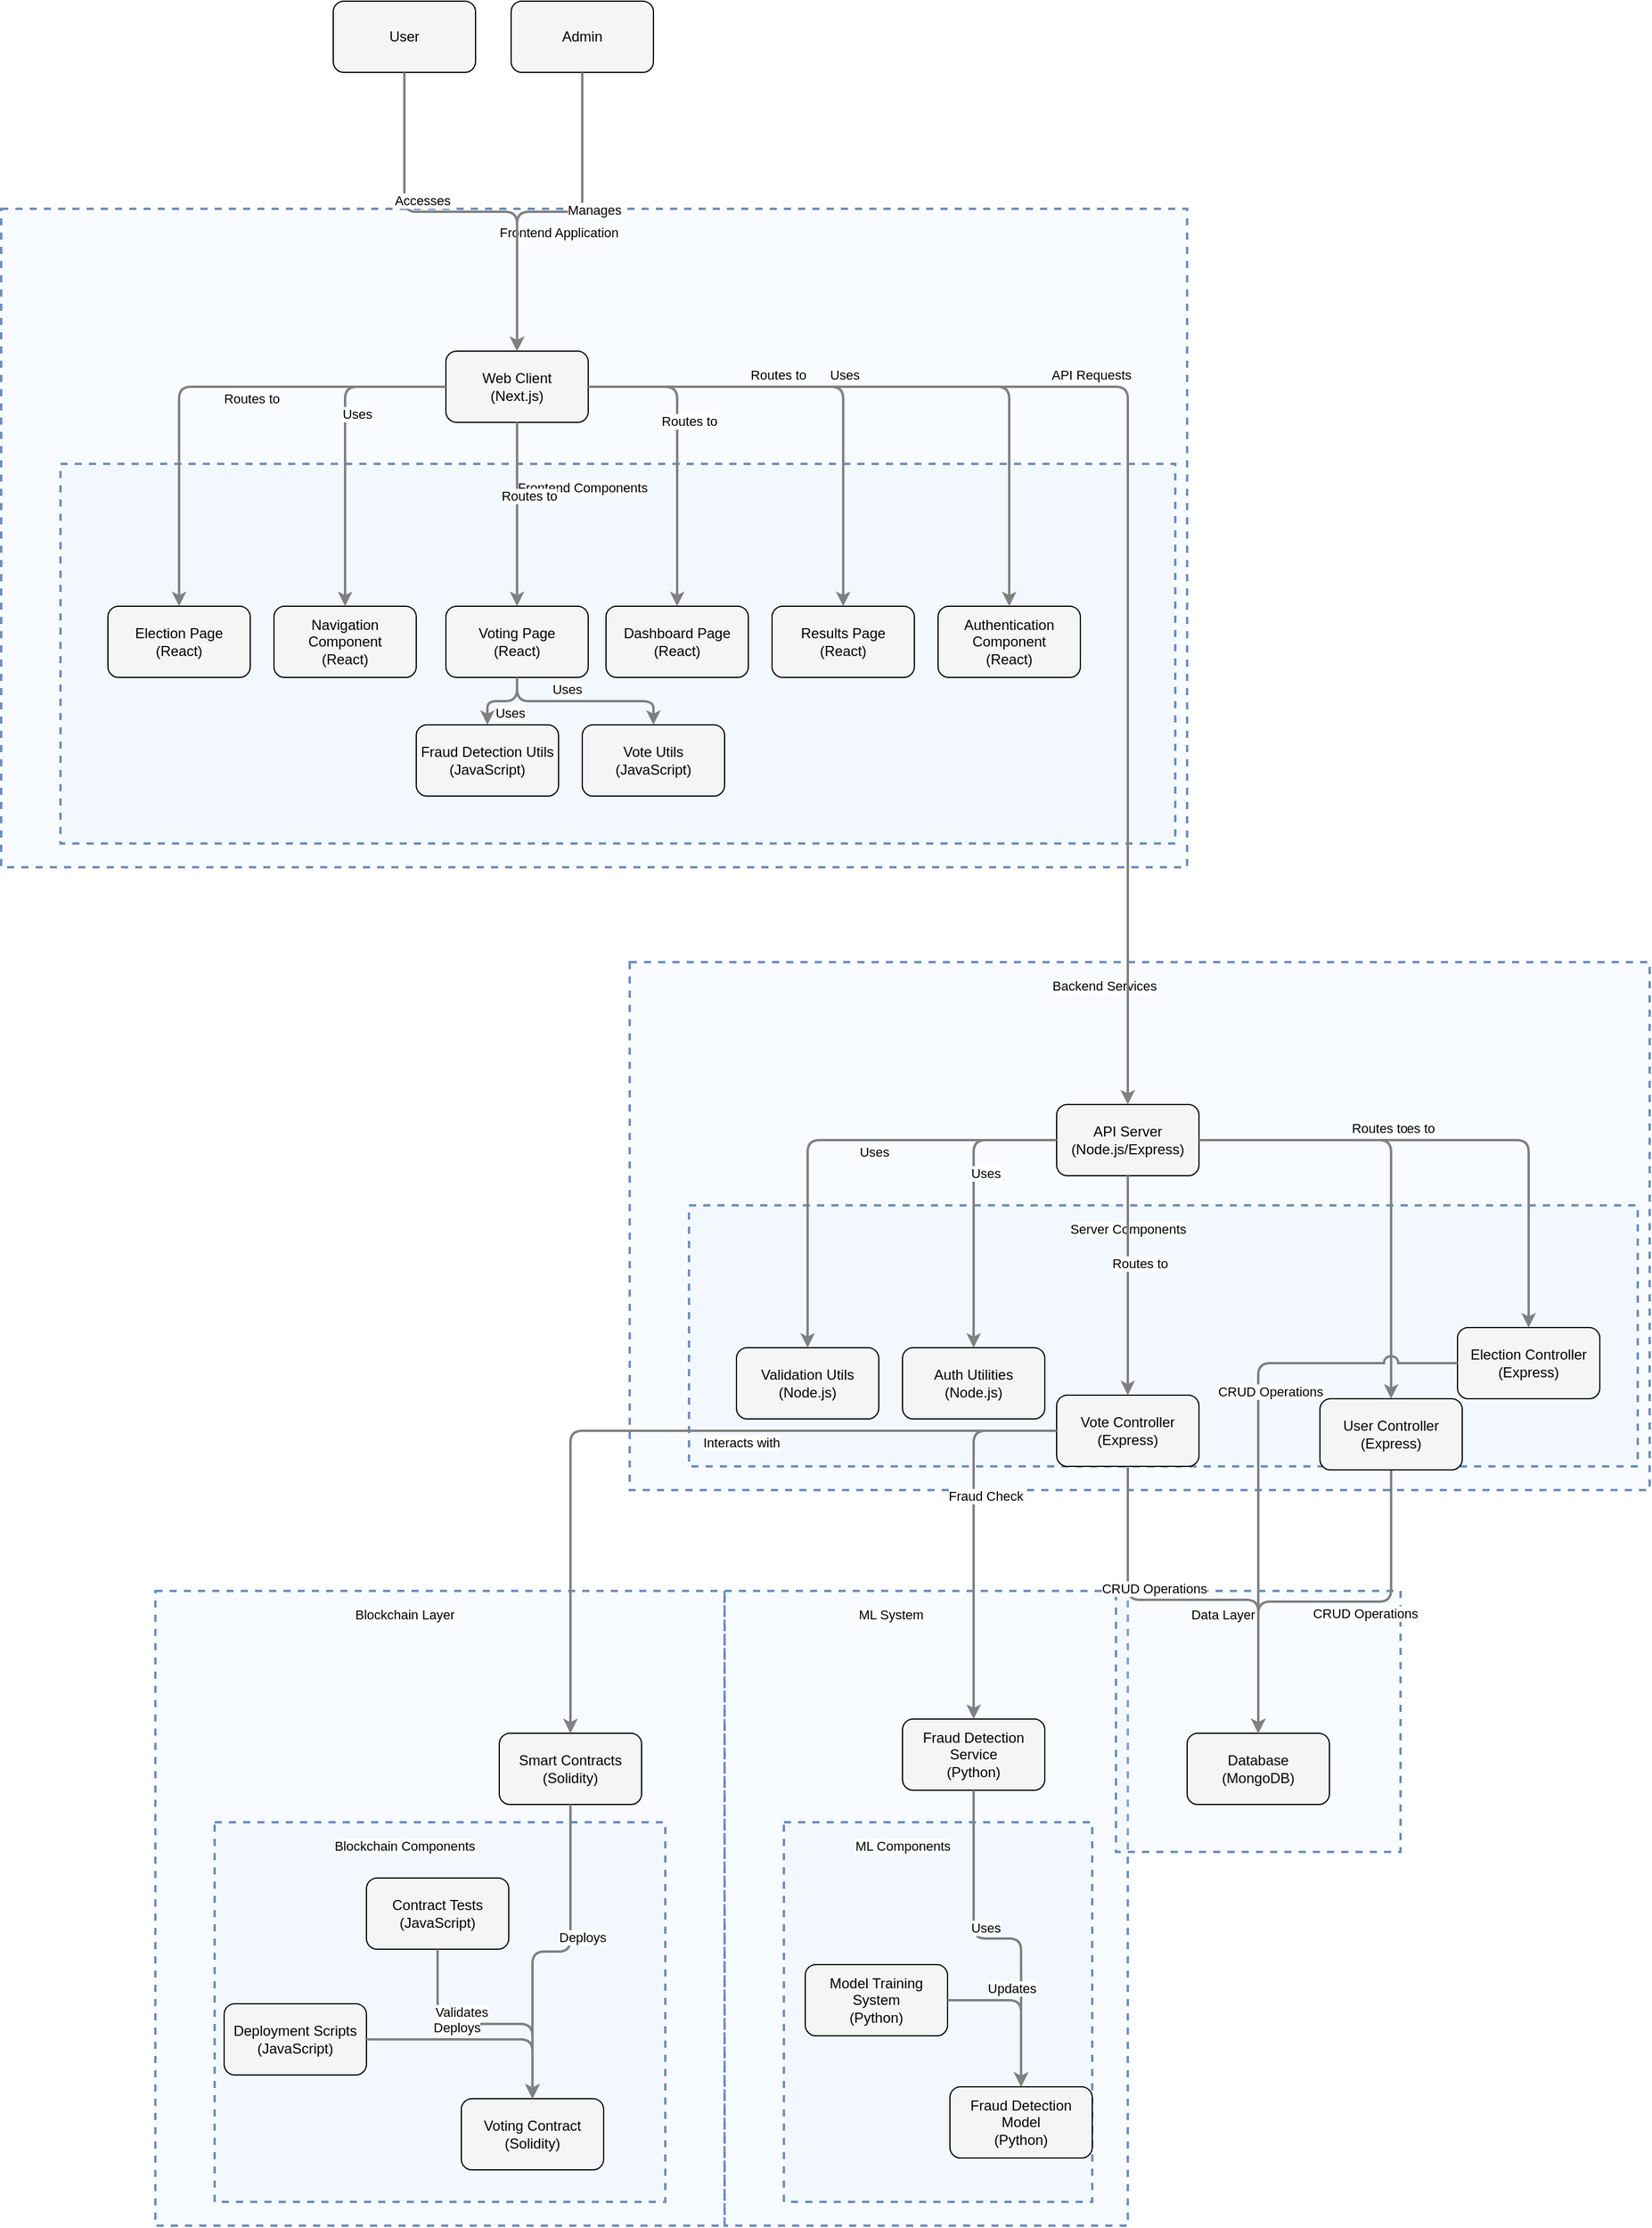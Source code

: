 <mxfile version="26.0.5">
  <diagram id="codeviz-diagram" name="System Diagram">
    <mxGraphModel dx="2333" dy="1160" grid="1" gridSize="10" guides="1" tooltips="1" connect="1" arrows="1" fold="1" page="1" pageScale="1" pageWidth="1169" pageHeight="827" math="0" shadow="0">
      <root>
        <mxCell id="0" />
        <mxCell id="1" parent="0" />
        <mxCell id="subGraph1" value="" style="html=1;whiteSpace=wrap;container=1;fillColor=#dae8fc;strokeColor=#6c8ebf;dashed=1;fillOpacity=20;strokeWidth=2;containerType=none;recursiveResize=0;movable=1;resizable=1;autosize=0;dropTarget=0" parent="1" vertex="1">
          <mxGeometry x="32" y="187" width="1000" height="555" as="geometry" />
        </mxCell>
        <mxCell id="subGraph0" value="" style="html=1;whiteSpace=wrap;container=1;fillColor=#dae8fc;strokeColor=#6c8ebf;dashed=1;fillOpacity=20;strokeWidth=2;containerType=none;recursiveResize=0;movable=1;resizable=1;autosize=0;dropTarget=0" parent="subGraph1" vertex="1">
          <mxGeometry x="50" y="215" width="940" height="320" as="geometry" />
        </mxCell>
        <mxCell id="AuthComponent" value="Authentication Component&lt;br&gt;(React)" style="rounded=1;whiteSpace=wrap;html=1;fillColor=#f5f5f5" parent="subGraph0" vertex="1">
          <mxGeometry x="740" y="120" width="120" height="60" as="geometry" />
        </mxCell>
        <mxCell id="DashboardPage" value="Dashboard Page&lt;br&gt;(React)" style="rounded=1;whiteSpace=wrap;html=1;fillColor=#f5f5f5" parent="subGraph0" vertex="1">
          <mxGeometry x="460" y="120" width="120" height="60" as="geometry" />
        </mxCell>
        <mxCell id="ElectionPage" value="Election Page&lt;br&gt;(React)" style="rounded=1;whiteSpace=wrap;html=1;fillColor=#f5f5f5" parent="subGraph0" vertex="1">
          <mxGeometry x="40" y="120" width="120" height="60" as="geometry" />
        </mxCell>
        <mxCell id="FraudDetection" value="Fraud Detection Utils&lt;br&gt;(JavaScript)" style="rounded=1;whiteSpace=wrap;html=1;fillColor=#f5f5f5" parent="subGraph0" vertex="1">
          <mxGeometry x="300" y="220" width="120" height="60" as="geometry" />
        </mxCell>
        <mxCell id="NavComponent" value="Navigation Component&lt;br&gt;(React)" style="rounded=1;whiteSpace=wrap;html=1;fillColor=#f5f5f5" parent="subGraph0" vertex="1">
          <mxGeometry x="180" y="120" width="120" height="60" as="geometry" />
        </mxCell>
        <mxCell id="ResultsPage" value="Results Page&lt;br&gt;(React)" style="rounded=1;whiteSpace=wrap;html=1;fillColor=#f5f5f5" parent="subGraph0" vertex="1">
          <mxGeometry x="600" y="120" width="120" height="60" as="geometry" />
        </mxCell>
        <mxCell id="VotePage" value="Voting Page&lt;br&gt;(React)" style="rounded=1;whiteSpace=wrap;html=1;fillColor=#f5f5f5" parent="subGraph0" vertex="1">
          <mxGeometry x="325" y="120" width="120" height="60" as="geometry" />
        </mxCell>
        <mxCell id="VoteUtils" value="Vote Utils&lt;br&gt;(JavaScript)" style="rounded=1;whiteSpace=wrap;html=1;fillColor=#f5f5f5" parent="subGraph0" vertex="1">
          <mxGeometry x="440" y="220" width="120" height="60" as="geometry" />
        </mxCell>
        <mxCell id="subGraph0_label" value="Frontend Components" style="edgeLabel;html=1;align=center;verticalAlign=middle;resizable=0;labelBackgroundColor=white;spacing=5" parent="subGraph1" vertex="1">
          <mxGeometry x="58" y="223" width="864" height="24" as="geometry" />
        </mxCell>
        <mxCell id="ClientApp" value="Web Client&lt;br&gt;(Next.js)" style="rounded=1;whiteSpace=wrap;html=1;fillColor=#f5f5f5" parent="subGraph1" vertex="1">
          <mxGeometry x="375" y="120" width="120" height="60" as="geometry" />
        </mxCell>
        <mxCell id="subGraph1_label" value="Frontend Application" style="edgeLabel;html=1;align=center;verticalAlign=middle;resizable=0;labelBackgroundColor=white;spacing=5" parent="1" vertex="1">
          <mxGeometry x="40" y="195" width="924" height="24" as="geometry" />
        </mxCell>
        <mxCell id="subGraph3" value="" style="html=1;whiteSpace=wrap;container=1;fillColor=#dae8fc;strokeColor=#6c8ebf;dashed=1;fillOpacity=20;strokeWidth=2;containerType=none;recursiveResize=0;movable=1;resizable=1;autosize=0;dropTarget=0" parent="1" vertex="1">
          <mxGeometry x="562" y="822" width="860" height="445" as="geometry" />
        </mxCell>
        <mxCell id="subGraph2" value="" style="html=1;whiteSpace=wrap;container=1;fillColor=#dae8fc;strokeColor=#6c8ebf;dashed=1;fillOpacity=20;strokeWidth=2;containerType=none;recursiveResize=0;movable=1;resizable=1;autosize=0;dropTarget=0" parent="subGraph3" vertex="1">
          <mxGeometry x="50" y="205" width="800" height="220" as="geometry" />
        </mxCell>
        <mxCell id="AuthUtils" value="Auth Utilities&lt;br&gt;(Node.js)" style="rounded=1;whiteSpace=wrap;html=1;fillColor=#f5f5f5" parent="subGraph2" vertex="1">
          <mxGeometry x="180" y="120" width="120" height="60" as="geometry" />
        </mxCell>
        <mxCell id="ElectionController" value="Election Controller&lt;br&gt;(Express)" style="rounded=1;whiteSpace=wrap;html=1;fillColor=#f5f5f5" parent="subGraph2" vertex="1">
          <mxGeometry x="648" y="103" width="120" height="60" as="geometry" />
        </mxCell>
        <mxCell id="ValidationUtils" value="Validation Utils&lt;br&gt;(Node.js)" style="rounded=1;whiteSpace=wrap;html=1;fillColor=#f5f5f5" parent="subGraph2" vertex="1">
          <mxGeometry x="40" y="120" width="120" height="60" as="geometry" />
        </mxCell>
        <mxCell id="VoteController" value="Vote Controller&lt;br&gt;(Express)" style="rounded=1;whiteSpace=wrap;html=1;fillColor=#f5f5f5" parent="subGraph2" vertex="1">
          <mxGeometry x="310" y="160" width="120" height="60" as="geometry" />
        </mxCell>
        <mxCell id="subGraph2_label" value="Server Components" style="edgeLabel;html=1;align=center;verticalAlign=middle;resizable=0;labelBackgroundColor=white;spacing=5" parent="subGraph3" vertex="1">
          <mxGeometry x="58" y="213" width="724" height="24" as="geometry" />
        </mxCell>
        <mxCell id="APIServer" value="API Server&lt;br&gt;(Node.js/Express)" style="rounded=1;whiteSpace=wrap;html=1;fillColor=#f5f5f5" parent="subGraph3" vertex="1">
          <mxGeometry x="360" y="120" width="120" height="60" as="geometry" />
        </mxCell>
        <mxCell id="subGraph3_label" value="Backend Services" style="edgeLabel;html=1;align=center;verticalAlign=middle;resizable=0;labelBackgroundColor=white;spacing=5" parent="1" vertex="1">
          <mxGeometry x="570" y="830" width="784" height="24" as="geometry" />
        </mxCell>
        <mxCell id="subGraph5" value="" style="html=1;whiteSpace=wrap;container=1;fillColor=#dae8fc;strokeColor=#6c8ebf;dashed=1;fillOpacity=20;strokeWidth=2;containerType=none;recursiveResize=0;movable=1;resizable=1;autosize=0;dropTarget=0" parent="1" vertex="1">
          <mxGeometry x="162" y="1352" width="480" height="535" as="geometry" />
        </mxCell>
        <mxCell id="subGraph4" value="" style="html=1;whiteSpace=wrap;container=1;fillColor=#dae8fc;strokeColor=#6c8ebf;dashed=1;fillOpacity=20;strokeWidth=2;containerType=none;recursiveResize=0;movable=1;resizable=1;autosize=0;dropTarget=0" parent="subGraph5" vertex="1">
          <mxGeometry x="50" y="195" width="380" height="320" as="geometry" />
        </mxCell>
        <mxCell id="ContractTests" value="Contract Tests&lt;br&gt;(JavaScript)" style="rounded=1;whiteSpace=wrap;html=1;fillColor=#f5f5f5" parent="subGraph4" vertex="1">
          <mxGeometry x="128" y="47" width="120" height="60" as="geometry" />
        </mxCell>
        <mxCell id="DeployScripts" value="Deployment Scripts&lt;br&gt;(JavaScript)" style="rounded=1;whiteSpace=wrap;html=1;fillColor=#f5f5f5" parent="subGraph4" vertex="1">
          <mxGeometry x="8" y="153" width="120" height="60" as="geometry" />
        </mxCell>
        <mxCell id="VotingContract" value="Voting Contract&lt;br&gt;(Solidity)" style="rounded=1;whiteSpace=wrap;html=1;fillColor=#f5f5f5" parent="subGraph4" vertex="1">
          <mxGeometry x="208" y="233" width="120" height="60" as="geometry" />
        </mxCell>
        <mxCell id="subGraph4_label" value="Blockchain Components" style="edgeLabel;html=1;align=center;verticalAlign=middle;resizable=0;labelBackgroundColor=white;spacing=5" parent="subGraph5" vertex="1">
          <mxGeometry x="58" y="203" width="304" height="24" as="geometry" />
        </mxCell>
        <mxCell id="SmartContracts" value="Smart Contracts&lt;br&gt;(Solidity)" style="rounded=1;whiteSpace=wrap;html=1;fillColor=#f5f5f5" parent="subGraph5" vertex="1">
          <mxGeometry x="290" y="120" width="120" height="60" as="geometry" />
        </mxCell>
        <mxCell id="subGraph5_label" value="Blockchain Layer" style="edgeLabel;html=1;align=center;verticalAlign=middle;resizable=0;labelBackgroundColor=white;spacing=5" parent="1" vertex="1">
          <mxGeometry x="170" y="1360" width="404" height="24" as="geometry" />
        </mxCell>
        <mxCell id="subGraph7" value="" style="html=1;whiteSpace=wrap;container=1;fillColor=#dae8fc;strokeColor=#6c8ebf;dashed=1;fillOpacity=20;strokeWidth=2;containerType=none;recursiveResize=0;movable=1;resizable=1;autosize=0;dropTarget=0" parent="1" vertex="1">
          <mxGeometry x="642" y="1352" width="340" height="535" as="geometry" />
        </mxCell>
        <mxCell id="subGraph6" value="" style="html=1;whiteSpace=wrap;container=1;fillColor=#dae8fc;strokeColor=#6c8ebf;dashed=1;fillOpacity=20;strokeWidth=2;containerType=none;recursiveResize=0;movable=1;resizable=1;autosize=0;dropTarget=0" parent="subGraph7" vertex="1">
          <mxGeometry x="50" y="195" width="260" height="320" as="geometry" />
        </mxCell>
        <mxCell id="FraudModel" value="Fraud Detection Model&lt;br&gt;(Python)" style="rounded=1;whiteSpace=wrap;html=1;fillColor=#f5f5f5" parent="subGraph6" vertex="1">
          <mxGeometry x="140" y="223" width="120" height="60" as="geometry" />
        </mxCell>
        <mxCell id="ModelTraining" value="Model Training System&lt;br&gt;(Python)" style="rounded=1;whiteSpace=wrap;html=1;fillColor=#f5f5f5" parent="subGraph6" vertex="1">
          <mxGeometry x="18" y="120" width="120" height="60" as="geometry" />
        </mxCell>
        <mxCell id="subGraph6_label" value="ML Components" style="edgeLabel;html=1;align=center;verticalAlign=middle;resizable=0;labelBackgroundColor=white;spacing=5" parent="subGraph7" vertex="1">
          <mxGeometry x="58" y="203" width="184" height="24" as="geometry" />
        </mxCell>
        <mxCell id="MLService" value="Fraud Detection Service&lt;br&gt;(Python)" style="rounded=1;whiteSpace=wrap;html=1;fillColor=#f5f5f5" parent="subGraph7" vertex="1">
          <mxGeometry x="150" y="108" width="120" height="60" as="geometry" />
        </mxCell>
        <mxCell id="subGraph7_label" value="ML System" style="edgeLabel;html=1;align=center;verticalAlign=middle;resizable=0;labelBackgroundColor=white;spacing=5" parent="1" vertex="1">
          <mxGeometry x="650" y="1360" width="264" height="24" as="geometry" />
        </mxCell>
        <mxCell id="subGraph8" value="" style="html=1;whiteSpace=wrap;container=1;fillColor=#dae8fc;strokeColor=#6c8ebf;dashed=1;fillOpacity=20;strokeWidth=2;containerType=none;recursiveResize=0;movable=1;resizable=1;autosize=0;dropTarget=0" parent="1" vertex="1">
          <mxGeometry x="972" y="1352" width="240" height="220" as="geometry" />
        </mxCell>
        <mxCell id="Database" value="Database&lt;br&gt;(MongoDB)" style="rounded=1;whiteSpace=wrap;html=1;fillColor=#f5f5f5" parent="subGraph8" vertex="1">
          <mxGeometry x="60" y="120" width="120" height="60" as="geometry" />
        </mxCell>
        <mxCell id="subGraph8_label" value="Data Layer" style="edgeLabel;html=1;align=center;verticalAlign=middle;resizable=0;labelBackgroundColor=white;spacing=5" parent="1" vertex="1">
          <mxGeometry x="980" y="1360" width="164" height="24" as="geometry" />
        </mxCell>
        <mxCell id="Admin" value="Admin" style="rounded=1;whiteSpace=wrap;html=1;fillColor=#f5f5f5" parent="1" vertex="1">
          <mxGeometry x="462" y="12" width="120" height="60" as="geometry" />
        </mxCell>
        <mxCell id="User" value="User" style="rounded=1;whiteSpace=wrap;html=1;fillColor=#f5f5f5" parent="1" vertex="1">
          <mxGeometry x="312" y="12" width="120" height="60" as="geometry" />
        </mxCell>
        <mxCell id="edge-L_Admin_ClientApp_1" style="edgeStyle=orthogonalEdgeStyle;rounded=1;orthogonalLoop=1;jettySize=auto;html=1;strokeColor=#808080;strokeWidth=2;jumpStyle=arc;jumpSize=10;spacing=15;labelBackgroundColor=white;labelBorderColor=none" parent="1" source="Admin" target="ClientApp" edge="1">
          <mxGeometry relative="1" as="geometry" />
        </mxCell>
        <mxCell id="edge-L_Admin_ClientApp_1_label" value="Manages" style="edgeLabel;html=1;align=center;verticalAlign=middle;resizable=0;points=[];" parent="edge-L_Admin_ClientApp_1" vertex="1" connectable="0">
          <mxGeometry x="-0.2" y="10" relative="1" as="geometry">
            <mxPoint as="offset" />
          </mxGeometry>
        </mxCell>
        <mxCell id="edge-L_APIServer_AuthUtils_14" style="edgeStyle=orthogonalEdgeStyle;rounded=1;orthogonalLoop=1;jettySize=auto;html=1;strokeColor=#808080;strokeWidth=2;jumpStyle=arc;jumpSize=10;spacing=15;labelBackgroundColor=white;labelBorderColor=none" parent="1" source="APIServer" target="AuthUtils" edge="1">
          <mxGeometry relative="1" as="geometry" />
        </mxCell>
        <mxCell id="edge-L_APIServer_AuthUtils_14_label" value="Uses" style="edgeLabel;html=1;align=center;verticalAlign=middle;resizable=0;points=[];" parent="edge-L_APIServer_AuthUtils_14" vertex="1" connectable="0">
          <mxGeometry x="-0.2" y="10" relative="1" as="geometry">
            <mxPoint as="offset" />
          </mxGeometry>
        </mxCell>
        <mxCell id="edge-L_APIServer_ElectionController_12" style="edgeStyle=orthogonalEdgeStyle;rounded=1;orthogonalLoop=1;jettySize=auto;html=1;strokeColor=#808080;strokeWidth=2;jumpStyle=arc;jumpSize=10;spacing=15;labelBackgroundColor=white;labelBorderColor=none" parent="1" source="APIServer" target="ElectionController" edge="1">
          <mxGeometry relative="1" as="geometry" />
        </mxCell>
        <mxCell id="edge-L_APIServer_ElectionController_12_label" value="Routes to" style="edgeLabel;html=1;align=center;verticalAlign=middle;resizable=0;points=[];" parent="edge-L_APIServer_ElectionController_12" vertex="1" connectable="0">
          <mxGeometry x="-0.2" y="10" relative="1" as="geometry">
            <mxPoint as="offset" />
          </mxGeometry>
        </mxCell>
        <mxCell id="edge-L_APIServer_UserController_11" style="edgeStyle=orthogonalEdgeStyle;rounded=1;orthogonalLoop=1;jettySize=auto;html=1;strokeColor=#808080;strokeWidth=2;jumpStyle=arc;jumpSize=10;spacing=15;labelBackgroundColor=white;labelBorderColor=none" parent="1" source="APIServer" target="UserController" edge="1">
          <mxGeometry relative="1" as="geometry" />
        </mxCell>
        <mxCell id="edge-L_APIServer_UserController_11_label" value="Routes to" style="edgeLabel;html=1;align=center;verticalAlign=middle;resizable=0;points=[];" parent="edge-L_APIServer_UserController_11" vertex="1" connectable="0">
          <mxGeometry x="-0.2" y="10" relative="1" as="geometry">
            <mxPoint as="offset" />
          </mxGeometry>
        </mxCell>
        <mxCell id="edge-L_APIServer_ValidationUtils_15" style="edgeStyle=orthogonalEdgeStyle;rounded=1;orthogonalLoop=1;jettySize=auto;html=1;strokeColor=#808080;strokeWidth=2;jumpStyle=arc;jumpSize=10;spacing=15;labelBackgroundColor=white;labelBorderColor=none" parent="1" source="APIServer" target="ValidationUtils" edge="1">
          <mxGeometry relative="1" as="geometry" />
        </mxCell>
        <mxCell id="edge-L_APIServer_ValidationUtils_15_label" value="Uses" style="edgeLabel;html=1;align=center;verticalAlign=middle;resizable=0;points=[];" parent="edge-L_APIServer_ValidationUtils_15" vertex="1" connectable="0">
          <mxGeometry x="-0.2" y="10" relative="1" as="geometry">
            <mxPoint as="offset" />
          </mxGeometry>
        </mxCell>
        <mxCell id="edge-L_APIServer_VoteController_13" style="edgeStyle=orthogonalEdgeStyle;rounded=1;orthogonalLoop=1;jettySize=auto;html=1;strokeColor=#808080;strokeWidth=2;jumpStyle=arc;jumpSize=10;spacing=15;labelBackgroundColor=white;labelBorderColor=none" parent="1" source="APIServer" target="VoteController" edge="1">
          <mxGeometry relative="1" as="geometry" />
        </mxCell>
        <mxCell id="edge-L_APIServer_VoteController_13_label" value="Routes to" style="edgeLabel;html=1;align=center;verticalAlign=middle;resizable=0;points=[];" parent="edge-L_APIServer_VoteController_13" vertex="1" connectable="0">
          <mxGeometry x="-0.2" y="10" relative="1" as="geometry">
            <mxPoint as="offset" />
          </mxGeometry>
        </mxCell>
        <mxCell id="edge-L_ClientApp_APIServer_10" style="edgeStyle=orthogonalEdgeStyle;rounded=1;orthogonalLoop=1;jettySize=auto;html=1;strokeColor=#808080;strokeWidth=2;jumpStyle=arc;jumpSize=10;spacing=15;labelBackgroundColor=white;labelBorderColor=none" parent="1" source="ClientApp" target="APIServer" edge="1">
          <mxGeometry relative="1" as="geometry" />
        </mxCell>
        <mxCell id="edge-L_ClientApp_APIServer_10_label" value="API Requests" style="edgeLabel;html=1;align=center;verticalAlign=middle;resizable=0;points=[];" parent="edge-L_ClientApp_APIServer_10" vertex="1" connectable="0">
          <mxGeometry x="-0.2" y="10" relative="1" as="geometry">
            <mxPoint as="offset" />
          </mxGeometry>
        </mxCell>
        <mxCell id="edge-L_ClientApp_AuthComponent_3" style="edgeStyle=orthogonalEdgeStyle;rounded=1;orthogonalLoop=1;jettySize=auto;html=1;strokeColor=#808080;strokeWidth=2;jumpStyle=arc;jumpSize=10;spacing=15;labelBackgroundColor=white;labelBorderColor=none" parent="1" source="ClientApp" target="AuthComponent" edge="1">
          <mxGeometry relative="1" as="geometry" />
        </mxCell>
        <mxCell id="edge-L_ClientApp_AuthComponent_3_label" value="Uses" style="edgeLabel;html=1;align=center;verticalAlign=middle;resizable=0;points=[];" parent="edge-L_ClientApp_AuthComponent_3" vertex="1" connectable="0">
          <mxGeometry x="-0.2" y="10" relative="1" as="geometry">
            <mxPoint as="offset" />
          </mxGeometry>
        </mxCell>
        <mxCell id="edge-L_ClientApp_DashboardPage_4" style="edgeStyle=orthogonalEdgeStyle;rounded=1;orthogonalLoop=1;jettySize=auto;html=1;strokeColor=#808080;strokeWidth=2;jumpStyle=arc;jumpSize=10;spacing=15;labelBackgroundColor=white;labelBorderColor=none" parent="1" source="ClientApp" target="DashboardPage" edge="1">
          <mxGeometry relative="1" as="geometry" />
        </mxCell>
        <mxCell id="edge-L_ClientApp_DashboardPage_4_label" value="Routes to" style="edgeLabel;html=1;align=center;verticalAlign=middle;resizable=0;points=[];" parent="edge-L_ClientApp_DashboardPage_4" vertex="1" connectable="0">
          <mxGeometry x="-0.2" y="10" relative="1" as="geometry">
            <mxPoint as="offset" />
          </mxGeometry>
        </mxCell>
        <mxCell id="edge-L_ClientApp_ElectionPage_5" style="edgeStyle=orthogonalEdgeStyle;rounded=1;orthogonalLoop=1;jettySize=auto;html=1;strokeColor=#808080;strokeWidth=2;jumpStyle=arc;jumpSize=10;spacing=15;labelBackgroundColor=white;labelBorderColor=none" parent="1" source="ClientApp" target="ElectionPage" edge="1">
          <mxGeometry relative="1" as="geometry" />
        </mxCell>
        <mxCell id="edge-L_ClientApp_ElectionPage_5_label" value="Routes to" style="edgeLabel;html=1;align=center;verticalAlign=middle;resizable=0;points=[];" parent="edge-L_ClientApp_ElectionPage_5" vertex="1" connectable="0">
          <mxGeometry x="-0.2" y="10" relative="1" as="geometry">
            <mxPoint as="offset" />
          </mxGeometry>
        </mxCell>
        <mxCell id="edge-L_ClientApp_NavComponent_2" style="edgeStyle=orthogonalEdgeStyle;rounded=1;orthogonalLoop=1;jettySize=auto;html=1;strokeColor=#808080;strokeWidth=2;jumpStyle=arc;jumpSize=10;spacing=15;labelBackgroundColor=white;labelBorderColor=none" parent="1" source="ClientApp" target="NavComponent" edge="1">
          <mxGeometry relative="1" as="geometry" />
        </mxCell>
        <mxCell id="edge-L_ClientApp_NavComponent_2_label" value="Uses" style="edgeLabel;html=1;align=center;verticalAlign=middle;resizable=0;points=[];" parent="edge-L_ClientApp_NavComponent_2" vertex="1" connectable="0">
          <mxGeometry x="-0.2" y="10" relative="1" as="geometry">
            <mxPoint as="offset" />
          </mxGeometry>
        </mxCell>
        <mxCell id="edge-L_ClientApp_ResultsPage_7" style="edgeStyle=orthogonalEdgeStyle;rounded=1;orthogonalLoop=1;jettySize=auto;html=1;strokeColor=#808080;strokeWidth=2;jumpStyle=arc;jumpSize=10;spacing=15;labelBackgroundColor=white;labelBorderColor=none" parent="1" source="ClientApp" target="ResultsPage" edge="1">
          <mxGeometry relative="1" as="geometry" />
        </mxCell>
        <mxCell id="edge-L_ClientApp_ResultsPage_7_label" value="Routes to" style="edgeLabel;html=1;align=center;verticalAlign=middle;resizable=0;points=[];" parent="edge-L_ClientApp_ResultsPage_7" vertex="1" connectable="0">
          <mxGeometry x="-0.2" y="10" relative="1" as="geometry">
            <mxPoint as="offset" />
          </mxGeometry>
        </mxCell>
        <mxCell id="edge-L_ClientApp_VotePage_6" style="edgeStyle=orthogonalEdgeStyle;rounded=1;orthogonalLoop=1;jettySize=auto;html=1;strokeColor=#808080;strokeWidth=2;jumpStyle=arc;jumpSize=10;spacing=15;labelBackgroundColor=white;labelBorderColor=none" parent="1" source="ClientApp" target="VotePage" edge="1">
          <mxGeometry relative="1" as="geometry" />
        </mxCell>
        <mxCell id="edge-L_ClientApp_VotePage_6_label" value="Routes to" style="edgeLabel;html=1;align=center;verticalAlign=middle;resizable=0;points=[];" parent="edge-L_ClientApp_VotePage_6" vertex="1" connectable="0">
          <mxGeometry x="-0.2" y="10" relative="1" as="geometry">
            <mxPoint as="offset" />
          </mxGeometry>
        </mxCell>
        <mxCell id="edge-L_ContractTests_VotingContract_22" style="edgeStyle=orthogonalEdgeStyle;rounded=1;orthogonalLoop=1;jettySize=auto;html=1;strokeColor=#808080;strokeWidth=2;jumpStyle=arc;jumpSize=10;spacing=15;labelBackgroundColor=white;labelBorderColor=none" parent="1" source="ContractTests" target="VotingContract" edge="1">
          <mxGeometry relative="1" as="geometry" />
        </mxCell>
        <mxCell id="edge-L_ContractTests_VotingContract_22_label" value="Validates" style="edgeLabel;html=1;align=center;verticalAlign=middle;resizable=0;points=[];" parent="edge-L_ContractTests_VotingContract_22" vertex="1" connectable="0">
          <mxGeometry x="-0.2" y="10" relative="1" as="geometry">
            <mxPoint as="offset" />
          </mxGeometry>
        </mxCell>
        <mxCell id="edge-L_DeployScripts_VotingContract_21" style="edgeStyle=orthogonalEdgeStyle;rounded=1;orthogonalLoop=1;jettySize=auto;html=1;strokeColor=#808080;strokeWidth=2;jumpStyle=arc;jumpSize=10;spacing=15;labelBackgroundColor=white;labelBorderColor=none" parent="1" source="DeployScripts" target="VotingContract" edge="1">
          <mxGeometry relative="1" as="geometry" />
        </mxCell>
        <mxCell id="edge-L_DeployScripts_VotingContract_21_label" value="Deploys" style="edgeLabel;html=1;align=center;verticalAlign=middle;resizable=0;points=[];" parent="edge-L_DeployScripts_VotingContract_21" vertex="1" connectable="0">
          <mxGeometry x="-0.2" y="10" relative="1" as="geometry">
            <mxPoint as="offset" />
          </mxGeometry>
        </mxCell>
        <mxCell id="edge-L_ElectionController_Database_17" style="edgeStyle=orthogonalEdgeStyle;rounded=1;orthogonalLoop=1;jettySize=auto;html=1;strokeColor=#808080;strokeWidth=2;jumpStyle=arc;jumpSize=10;spacing=15;labelBackgroundColor=white;labelBorderColor=none" parent="1" source="ElectionController" target="Database" edge="1">
          <mxGeometry relative="1" as="geometry" />
        </mxCell>
        <mxCell id="edge-L_ElectionController_Database_17_label" value="CRUD Operations" style="edgeLabel;html=1;align=center;verticalAlign=middle;resizable=0;points=[];" parent="edge-L_ElectionController_Database_17" vertex="1" connectable="0">
          <mxGeometry x="-0.2" y="10" relative="1" as="geometry">
            <mxPoint as="offset" />
          </mxGeometry>
        </mxCell>
        <mxCell id="edge-L_MLService_FraudModel_24" style="edgeStyle=orthogonalEdgeStyle;rounded=1;orthogonalLoop=1;jettySize=auto;html=1;strokeColor=#808080;strokeWidth=2;jumpStyle=arc;jumpSize=10;spacing=15;labelBackgroundColor=white;labelBorderColor=none" parent="1" source="MLService" target="FraudModel" edge="1">
          <mxGeometry relative="1" as="geometry" />
        </mxCell>
        <mxCell id="edge-L_MLService_FraudModel_24_label" value="Uses" style="edgeLabel;html=1;align=center;verticalAlign=middle;resizable=0;points=[];" parent="edge-L_MLService_FraudModel_24" vertex="1" connectable="0">
          <mxGeometry x="-0.2" y="10" relative="1" as="geometry">
            <mxPoint as="offset" />
          </mxGeometry>
        </mxCell>
        <mxCell id="edge-L_ModelTraining_FraudModel_25" style="edgeStyle=orthogonalEdgeStyle;rounded=1;orthogonalLoop=1;jettySize=auto;html=1;strokeColor=#808080;strokeWidth=2;jumpStyle=arc;jumpSize=10;spacing=15;labelBackgroundColor=white;labelBorderColor=none" parent="1" source="ModelTraining" target="FraudModel" edge="1">
          <mxGeometry relative="1" as="geometry" />
        </mxCell>
        <mxCell id="edge-L_ModelTraining_FraudModel_25_label" value="Updates" style="edgeLabel;html=1;align=center;verticalAlign=middle;resizable=0;points=[];" parent="edge-L_ModelTraining_FraudModel_25" vertex="1" connectable="0">
          <mxGeometry x="-0.2" y="10" relative="1" as="geometry">
            <mxPoint as="offset" />
          </mxGeometry>
        </mxCell>
        <mxCell id="edge-L_SmartContracts_VotingContract_20" style="edgeStyle=orthogonalEdgeStyle;rounded=1;orthogonalLoop=1;jettySize=auto;html=1;strokeColor=#808080;strokeWidth=2;jumpStyle=arc;jumpSize=10;spacing=15;labelBackgroundColor=white;labelBorderColor=none" parent="1" source="SmartContracts" target="VotingContract" edge="1">
          <mxGeometry relative="1" as="geometry" />
        </mxCell>
        <mxCell id="edge-L_SmartContracts_VotingContract_20_label" value="Deploys" style="edgeLabel;html=1;align=center;verticalAlign=middle;resizable=0;points=[];" parent="edge-L_SmartContracts_VotingContract_20" vertex="1" connectable="0">
          <mxGeometry x="-0.2" y="10" relative="1" as="geometry">
            <mxPoint as="offset" />
          </mxGeometry>
        </mxCell>
        <mxCell id="edge-L_User_ClientApp_0" style="edgeStyle=orthogonalEdgeStyle;rounded=1;orthogonalLoop=1;jettySize=auto;html=1;strokeColor=#808080;strokeWidth=2;jumpStyle=arc;jumpSize=10;spacing=15;labelBackgroundColor=white;labelBorderColor=none" parent="1" source="User" target="ClientApp" edge="1">
          <mxGeometry relative="1" as="geometry" />
        </mxCell>
        <mxCell id="edge-L_User_ClientApp_0_label" value="Accesses" style="edgeLabel;html=1;align=center;verticalAlign=middle;resizable=0;points=[];" parent="edge-L_User_ClientApp_0" vertex="1" connectable="0">
          <mxGeometry x="-0.2" y="10" relative="1" as="geometry">
            <mxPoint as="offset" />
          </mxGeometry>
        </mxCell>
        <mxCell id="edge-L_UserController_Database_16" style="edgeStyle=orthogonalEdgeStyle;rounded=1;orthogonalLoop=1;jettySize=auto;html=1;strokeColor=#808080;strokeWidth=2;jumpStyle=arc;jumpSize=10;spacing=15;labelBackgroundColor=white;labelBorderColor=none" parent="1" source="UserController" target="Database" edge="1">
          <mxGeometry relative="1" as="geometry" />
        </mxCell>
        <mxCell id="edge-L_UserController_Database_16_label" value="CRUD Operations" style="edgeLabel;html=1;align=center;verticalAlign=middle;resizable=0;points=[];" parent="edge-L_UserController_Database_16" vertex="1" connectable="0">
          <mxGeometry x="-0.2" y="10" relative="1" as="geometry">
            <mxPoint as="offset" />
          </mxGeometry>
        </mxCell>
        <mxCell id="edge-L_VoteController_Database_18" style="edgeStyle=orthogonalEdgeStyle;rounded=1;orthogonalLoop=1;jettySize=auto;html=1;strokeColor=#808080;strokeWidth=2;jumpStyle=arc;jumpSize=10;spacing=15;labelBackgroundColor=white;labelBorderColor=none" parent="1" source="VoteController" target="Database" edge="1">
          <mxGeometry relative="1" as="geometry" />
        </mxCell>
        <mxCell id="edge-L_VoteController_Database_18_label" value="CRUD Operations" style="edgeLabel;html=1;align=center;verticalAlign=middle;resizable=0;points=[];" parent="edge-L_VoteController_Database_18" vertex="1" connectable="0">
          <mxGeometry x="-0.2" y="10" relative="1" as="geometry">
            <mxPoint as="offset" />
          </mxGeometry>
        </mxCell>
        <mxCell id="edge-L_VoteController_MLService_23" style="edgeStyle=orthogonalEdgeStyle;rounded=1;orthogonalLoop=1;jettySize=auto;html=1;strokeColor=#808080;strokeWidth=2;jumpStyle=arc;jumpSize=10;spacing=15;labelBackgroundColor=white;labelBorderColor=none" parent="1" source="VoteController" target="MLService" edge="1">
          <mxGeometry relative="1" as="geometry" />
        </mxCell>
        <mxCell id="edge-L_VoteController_MLService_23_label" value="Fraud Check" style="edgeLabel;html=1;align=center;verticalAlign=middle;resizable=0;points=[];" parent="edge-L_VoteController_MLService_23" vertex="1" connectable="0">
          <mxGeometry x="-0.2" y="10" relative="1" as="geometry">
            <mxPoint as="offset" />
          </mxGeometry>
        </mxCell>
        <mxCell id="edge-L_VoteController_SmartContracts_19" style="edgeStyle=orthogonalEdgeStyle;rounded=1;orthogonalLoop=1;jettySize=auto;html=1;strokeColor=#808080;strokeWidth=2;jumpStyle=arc;jumpSize=10;spacing=15;labelBackgroundColor=white;labelBorderColor=none" parent="1" source="VoteController" target="SmartContracts" edge="1">
          <mxGeometry relative="1" as="geometry" />
        </mxCell>
        <mxCell id="edge-L_VoteController_SmartContracts_19_label" value="Interacts with" style="edgeLabel;html=1;align=center;verticalAlign=middle;resizable=0;points=[];" parent="edge-L_VoteController_SmartContracts_19" vertex="1" connectable="0">
          <mxGeometry x="-0.2" y="10" relative="1" as="geometry">
            <mxPoint as="offset" />
          </mxGeometry>
        </mxCell>
        <mxCell id="edge-L_VotePage_FraudDetection_9" style="edgeStyle=orthogonalEdgeStyle;rounded=1;orthogonalLoop=1;jettySize=auto;html=1;strokeColor=#808080;strokeWidth=2;jumpStyle=arc;jumpSize=10;spacing=15;labelBackgroundColor=white;labelBorderColor=none" parent="1" source="VotePage" target="FraudDetection" edge="1">
          <mxGeometry relative="1" as="geometry" />
        </mxCell>
        <mxCell id="edge-L_VotePage_FraudDetection_9_label" value="Uses" style="edgeLabel;html=1;align=center;verticalAlign=middle;resizable=0;points=[];" parent="edge-L_VotePage_FraudDetection_9" vertex="1" connectable="0">
          <mxGeometry x="-0.2" y="10" relative="1" as="geometry">
            <mxPoint as="offset" />
          </mxGeometry>
        </mxCell>
        <mxCell id="edge-L_VotePage_VoteUtils_8" style="edgeStyle=orthogonalEdgeStyle;rounded=1;orthogonalLoop=1;jettySize=auto;html=1;strokeColor=#808080;strokeWidth=2;jumpStyle=arc;jumpSize=10;spacing=15;labelBackgroundColor=white;labelBorderColor=none" parent="1" source="VotePage" target="VoteUtils" edge="1">
          <mxGeometry relative="1" as="geometry" />
        </mxCell>
        <mxCell id="edge-L_VotePage_VoteUtils_8_label" value="Uses" style="edgeLabel;html=1;align=center;verticalAlign=middle;resizable=0;points=[];" parent="edge-L_VotePage_VoteUtils_8" vertex="1" connectable="0">
          <mxGeometry x="-0.2" y="10" relative="1" as="geometry">
            <mxPoint as="offset" />
          </mxGeometry>
        </mxCell>
        <mxCell id="UserController" value="User Controller&lt;br&gt;(Express)" style="rounded=1;whiteSpace=wrap;html=1;fillColor=#f5f5f5" parent="1" vertex="1">
          <mxGeometry x="1144" y="1190" width="120" height="60" as="geometry" />
        </mxCell>
      </root>
    </mxGraphModel>
  </diagram>
</mxfile>
